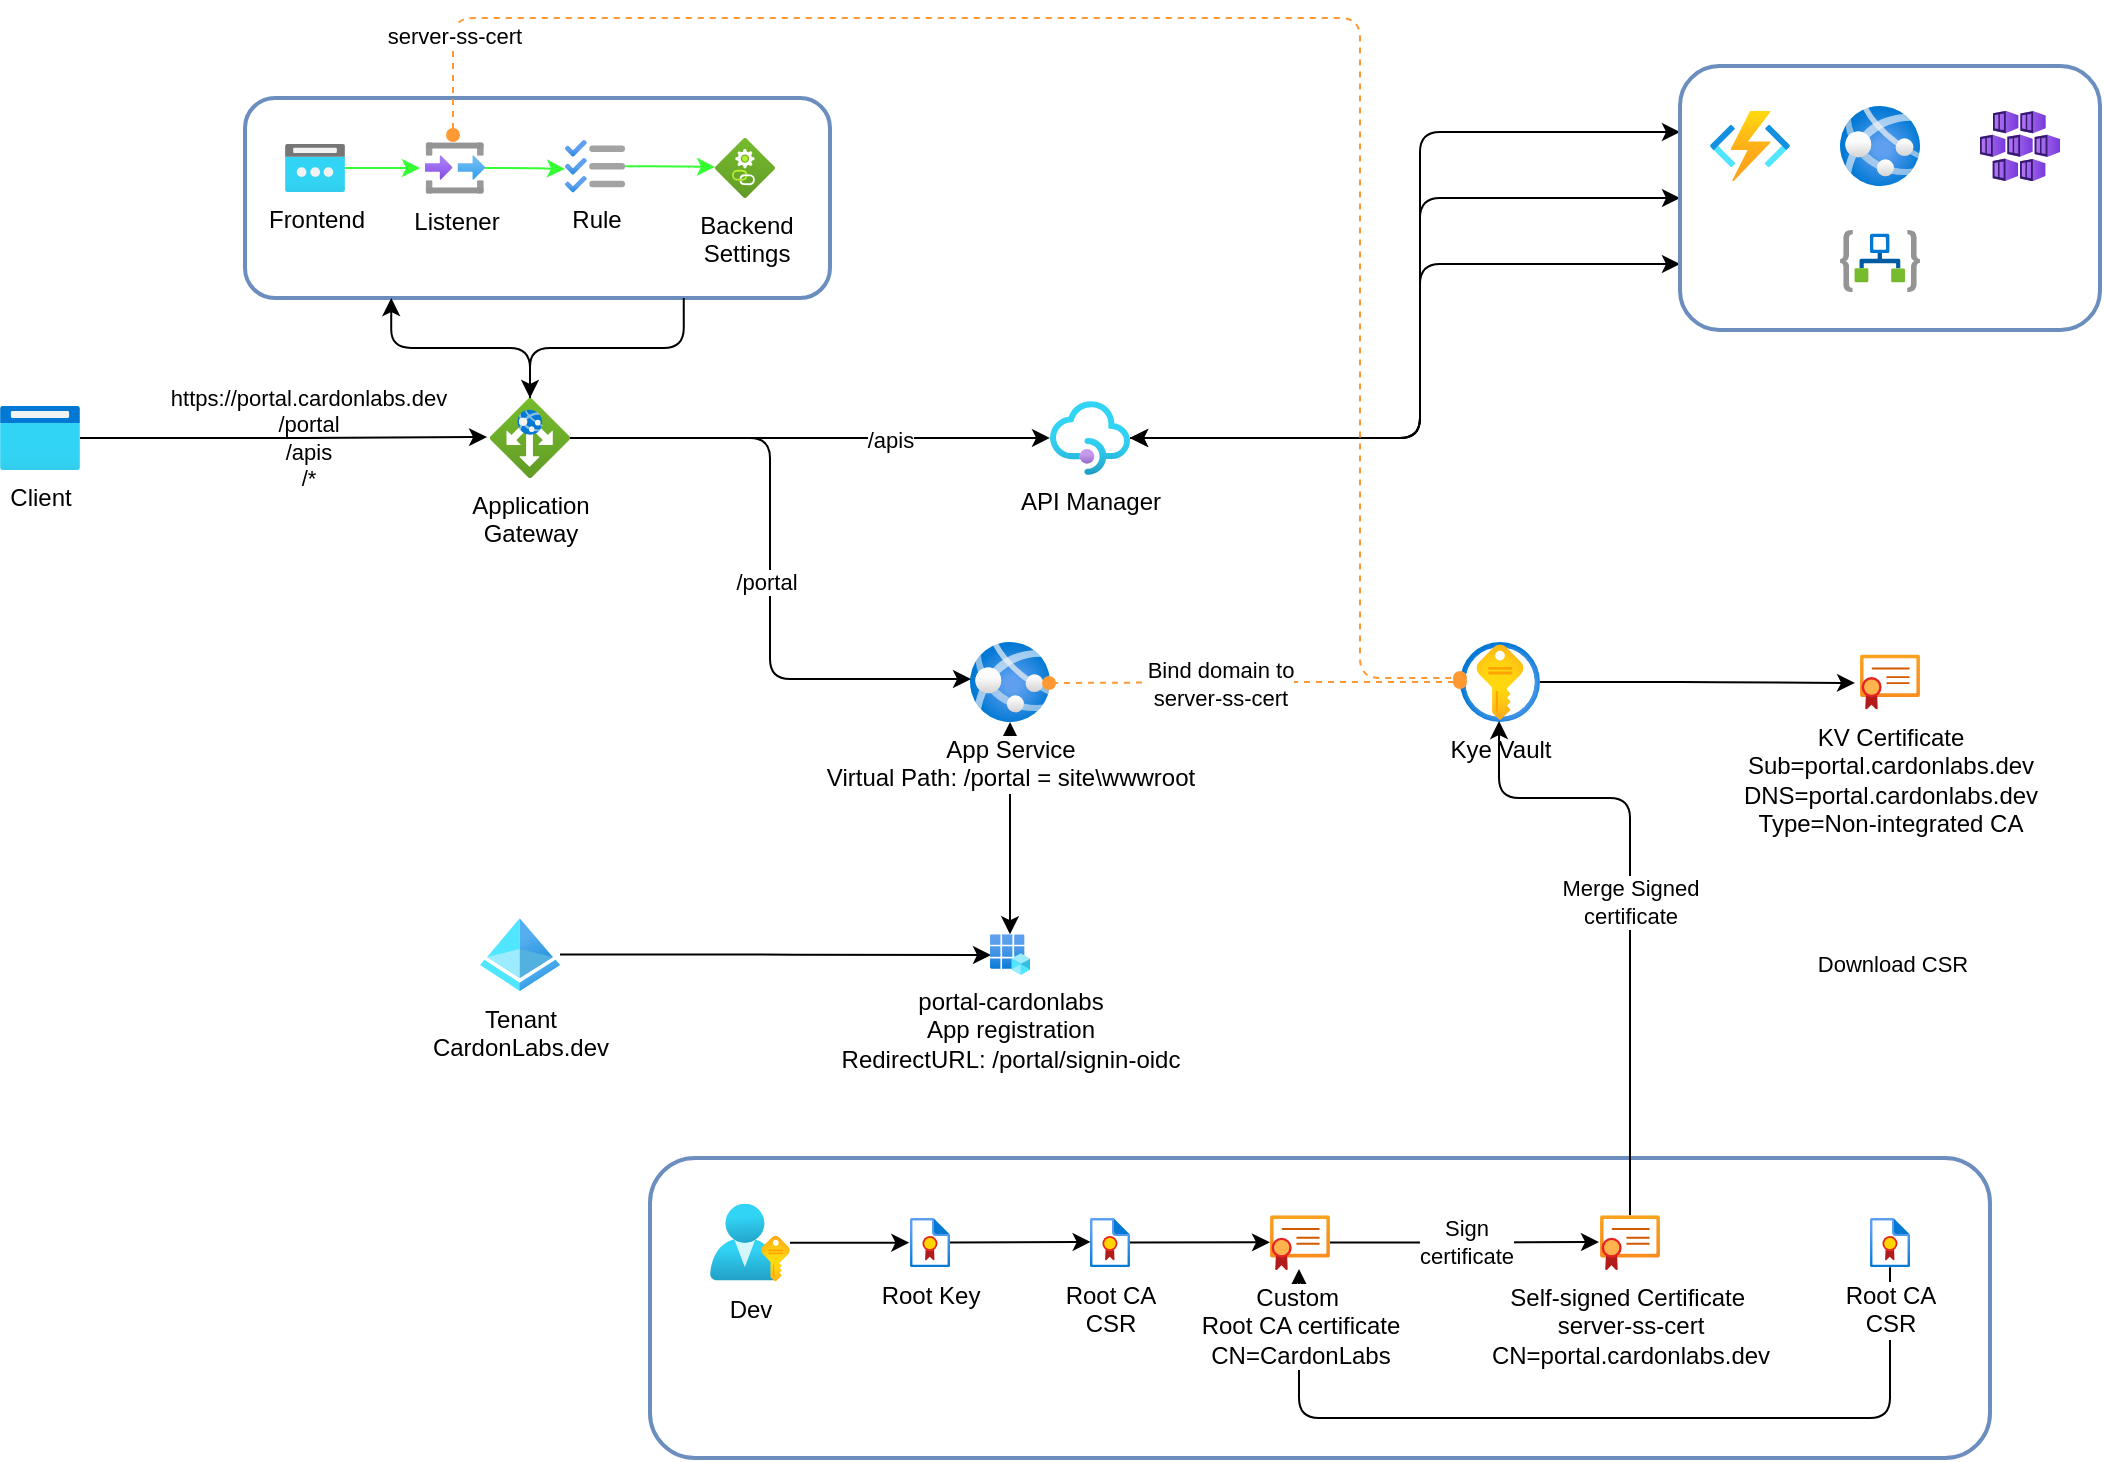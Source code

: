 <mxfile version="21.6.9" type="device">
  <diagram id="nDjplr-gej5zvjF1l5PW" name="Page-1">
    <mxGraphModel dx="487" dy="502" grid="0" gridSize="10" guides="1" tooltips="1" connect="1" arrows="1" fold="1" page="1" pageScale="1" pageWidth="1100" pageHeight="850" background="none" math="0" shadow="0">
      <root>
        <mxCell id="0" />
        <mxCell id="1" parent="0" />
        <mxCell id="74" value="Download CSR" style="edgeStyle=orthogonalEdgeStyle;html=1;entryX=0.525;entryY=0.02;entryDx=0;entryDy=0;entryPerimeter=0;startArrow=none;startFill=0;endArrow=classic;endFill=1;strokeColor=#FFFFFF;" parent="1" source="13" target="24" edge="1">
          <mxGeometry relative="1" as="geometry" />
        </mxCell>
        <mxCell id="59" value="" style="rounded=1;whiteSpace=wrap;html=1;fillColor=none;strokeColor=#6c8ebf;strokeWidth=2;" parent="1" vertex="1">
          <mxGeometry x="355" y="660" width="670" height="150" as="geometry" />
        </mxCell>
        <mxCell id="47" value="" style="rounded=1;whiteSpace=wrap;html=1;fillColor=none;strokeColor=#6c8ebf;strokeWidth=2;" parent="1" vertex="1">
          <mxGeometry x="152.5" y="130" width="292.5" height="100" as="geometry" />
        </mxCell>
        <mxCell id="50" value="&lt;span style=&quot;background-color: rgb(255, 255, 255);&quot;&gt;https://portal.cardonlabs.dev&lt;br&gt;/portal&lt;br&gt;/apis&lt;br&gt;/*&lt;/span&gt;" style="edgeStyle=orthogonalEdgeStyle;html=1;entryX=-0.037;entryY=0.488;entryDx=0;entryDy=0;entryPerimeter=0;labelBackgroundColor=none;strokeColor=#000000;" parent="1" source="2" target="5" edge="1">
          <mxGeometry x="0.005" y="-10" relative="1" as="geometry">
            <mxPoint x="1" as="offset" />
          </mxGeometry>
        </mxCell>
        <mxCell id="2" value="Client" style="aspect=fixed;html=1;points=[];align=center;image;fontSize=12;image=img/lib/azure2/general/Browser.svg;" parent="1" vertex="1">
          <mxGeometry x="30" y="284" width="40" height="32" as="geometry" />
        </mxCell>
        <mxCell id="82" style="edgeStyle=orthogonalEdgeStyle;html=1;startArrow=classic;startFill=1;endArrow=classic;endFill=1;strokeColor=#000000;" parent="1" source="4" target="72" edge="1">
          <mxGeometry relative="1" as="geometry" />
        </mxCell>
        <mxCell id="4" value="App Service&lt;br&gt;Virtual Path: /portal = site\wwwroot" style="aspect=fixed;html=1;points=[];align=center;image;fontSize=12;image=img/lib/azure2/app_services/App_Services.svg;" parent="1" vertex="1">
          <mxGeometry x="515" y="402" width="40" height="40" as="geometry" />
        </mxCell>
        <mxCell id="38" style="edgeStyle=orthogonalEdgeStyle;html=1;strokeColor=#000000;" parent="1" source="5" target="6" edge="1">
          <mxGeometry relative="1" as="geometry" />
        </mxCell>
        <mxCell id="85" value="/apis" style="edgeLabel;html=1;align=center;verticalAlign=middle;resizable=0;points=[];" parent="38" vertex="1" connectable="0">
          <mxGeometry x="0.335" relative="1" as="geometry">
            <mxPoint y="1" as="offset" />
          </mxGeometry>
        </mxCell>
        <mxCell id="39" style="edgeStyle=orthogonalEdgeStyle;html=1;entryX=0.013;entryY=0.463;entryDx=0;entryDy=0;entryPerimeter=0;strokeColor=#000000;" parent="1" source="5" target="4" edge="1">
          <mxGeometry relative="1" as="geometry">
            <Array as="points">
              <mxPoint x="415" y="300" />
              <mxPoint x="415" y="421" />
            </Array>
          </mxGeometry>
        </mxCell>
        <mxCell id="84" value="/portal" style="edgeLabel;html=1;align=center;verticalAlign=middle;resizable=0;points=[];" parent="39" vertex="1" connectable="0">
          <mxGeometry x="0.062" y="-2" relative="1" as="geometry">
            <mxPoint y="1" as="offset" />
          </mxGeometry>
        </mxCell>
        <mxCell id="51" style="edgeStyle=orthogonalEdgeStyle;html=1;entryX=0.25;entryY=1;entryDx=0;entryDy=0;strokeColor=#000000;" parent="1" source="5" target="47" edge="1">
          <mxGeometry relative="1" as="geometry" />
        </mxCell>
        <mxCell id="5" value="Application&lt;br&gt;Gateway" style="aspect=fixed;html=1;points=[];align=center;image;fontSize=12;image=img/lib/azure2/networking/Application_Gateways.svg;" parent="1" vertex="1">
          <mxGeometry x="275" y="280" width="40" height="40" as="geometry" />
        </mxCell>
        <mxCell id="37" style="edgeStyle=orthogonalEdgeStyle;html=1;entryX=0;entryY=0.75;entryDx=0;entryDy=0;strokeColor=#000000;" parent="1" source="6" target="34" edge="1">
          <mxGeometry relative="1" as="geometry">
            <Array as="points">
              <mxPoint x="740" y="300" />
              <mxPoint x="740" y="213" />
            </Array>
          </mxGeometry>
        </mxCell>
        <mxCell id="87" style="edgeStyle=orthogonalEdgeStyle;html=1;entryX=0;entryY=0.25;entryDx=0;entryDy=0;labelBackgroundColor=none;startArrow=classic;startFill=1;endArrow=classic;endFill=1;strokeColor=#000000;" parent="1" source="6" target="34" edge="1">
          <mxGeometry relative="1" as="geometry">
            <Array as="points">
              <mxPoint x="740" y="300" />
              <mxPoint x="740" y="147" />
            </Array>
          </mxGeometry>
        </mxCell>
        <mxCell id="88" style="edgeStyle=orthogonalEdgeStyle;html=1;entryX=0;entryY=0.5;entryDx=0;entryDy=0;labelBackgroundColor=none;startArrow=classic;startFill=1;endArrow=classic;endFill=1;strokeColor=#000000;" parent="1" source="6" target="34" edge="1">
          <mxGeometry relative="1" as="geometry">
            <Array as="points">
              <mxPoint x="740" y="300" />
              <mxPoint x="740" y="180" />
            </Array>
          </mxGeometry>
        </mxCell>
        <mxCell id="6" value="API Manager" style="aspect=fixed;html=1;points=[];align=center;image;fontSize=12;image=img/lib/azure2/integration/API_Management_Services.svg;" parent="1" vertex="1">
          <mxGeometry x="555" y="281.54" width="40" height="36.92" as="geometry" />
        </mxCell>
        <mxCell id="76" style="edgeStyle=orthogonalEdgeStyle;html=1;entryX=-0.083;entryY=0.518;entryDx=0;entryDy=0;entryPerimeter=0;startArrow=none;startFill=0;endArrow=classic;endFill=1;strokeColor=#000000;" parent="1" source="9" target="13" edge="1">
          <mxGeometry relative="1" as="geometry" />
        </mxCell>
        <mxCell id="9" value="Kye Vault" style="aspect=fixed;html=1;points=[];align=center;image;fontSize=12;image=img/lib/azure2/security/Key_Vaults.svg;" parent="1" vertex="1">
          <mxGeometry x="760" y="402" width="40" height="40" as="geometry" />
        </mxCell>
        <mxCell id="13" value="&lt;span style=&quot;background-color: rgb(255, 255, 255);&quot;&gt;KV Certificate&lt;br&gt;Sub=portal.cardonlabs.dev&lt;br&gt;DNS=portal.cardonlabs.dev&lt;br&gt;Type=Non-integrated CA&lt;/span&gt;" style="aspect=fixed;html=1;points=[];align=center;image;fontSize=12;image=img/lib/azure2/app_services/App_Service_Certificates.svg;labelBackgroundColor=none;" parent="1" vertex="1">
          <mxGeometry x="960" y="408.3" width="30" height="27.4" as="geometry" />
        </mxCell>
        <mxCell id="49" value="" style="group" parent="1" vertex="1" connectable="0">
          <mxGeometry x="870" y="114" width="210" height="132" as="geometry" />
        </mxCell>
        <mxCell id="34" value="" style="rounded=1;whiteSpace=wrap;html=1;fillColor=none;strokeColor=#6c8ebf;strokeWidth=2;" parent="49" vertex="1">
          <mxGeometry width="210" height="132" as="geometry" />
        </mxCell>
        <mxCell id="7" value="" style="aspect=fixed;html=1;points=[];align=center;image;fontSize=12;image=img/lib/azure2/compute/Function_Apps.svg;" parent="49" vertex="1">
          <mxGeometry x="15" y="22.36" width="40" height="35.29" as="geometry" />
        </mxCell>
        <mxCell id="30" value="" style="aspect=fixed;html=1;points=[];align=center;image;fontSize=12;image=img/lib/azure2/app_services/App_Services.svg;" parent="49" vertex="1">
          <mxGeometry x="80" y="20" width="40" height="40" as="geometry" />
        </mxCell>
        <mxCell id="35" value="" style="aspect=fixed;html=1;points=[];align=center;image;fontSize=12;image=img/lib/azure2/containers/Kubernetes_Services.svg;strokeWidth=2;fillColor=none;" parent="49" vertex="1">
          <mxGeometry x="150" y="22.36" width="40" height="35.29" as="geometry" />
        </mxCell>
        <mxCell id="36" value="" style="aspect=fixed;html=1;points=[];align=center;image;fontSize=12;image=img/lib/azure2/integration/Logic_Apps.svg;strokeWidth=2;fillColor=none;" parent="49" vertex="1">
          <mxGeometry x="80" y="82" width="40" height="31.04" as="geometry" />
        </mxCell>
        <mxCell id="53" style="edgeStyle=orthogonalEdgeStyle;html=1;exitX=0.75;exitY=1;exitDx=0;exitDy=0;entryX=0.5;entryY=0;entryDx=0;entryDy=0;entryPerimeter=0;strokeColor=#000000;" parent="1" source="47" target="5" edge="1">
          <mxGeometry relative="1" as="geometry" />
        </mxCell>
        <mxCell id="64" style="edgeStyle=orthogonalEdgeStyle;html=1;entryX=0.988;entryY=0.513;entryDx=0;entryDy=0;entryPerimeter=0;startArrow=oval;startFill=1;endArrow=oval;endFill=1;strokeColor=#FF9933;dashed=1;" parent="1" source="9" target="4" edge="1">
          <mxGeometry relative="1" as="geometry" />
        </mxCell>
        <mxCell id="86" value="Bind domain to&lt;br&gt;server-ss-cert" style="edgeLabel;html=1;align=center;verticalAlign=middle;resizable=0;points=[];" parent="64" vertex="1" connectable="0">
          <mxGeometry x="0.69" y="2" relative="1" as="geometry">
            <mxPoint x="53" y="-2" as="offset" />
          </mxGeometry>
        </mxCell>
        <mxCell id="70" style="edgeStyle=orthogonalEdgeStyle;html=1;entryX=0;entryY=0.483;entryDx=0;entryDy=0;entryPerimeter=0;startArrow=none;startFill=0;endArrow=classic;endFill=1;strokeColor=#33FF33;" parent="1" source="41" target="45" edge="1">
          <mxGeometry relative="1" as="geometry" />
        </mxCell>
        <mxCell id="41" value="Rule" style="aspect=fixed;html=1;points=[];align=center;image;fontSize=12;image=img/lib/azure2/general/Backlog.svg;strokeWidth=2;fillColor=none;" parent="1" vertex="1">
          <mxGeometry x="312.5" y="150.88" width="30" height="26.47" as="geometry" />
        </mxCell>
        <mxCell id="68" style="edgeStyle=orthogonalEdgeStyle;html=1;entryX=-0.083;entryY=0.5;entryDx=0;entryDy=0;entryPerimeter=0;startArrow=none;startFill=0;endArrow=classic;endFill=1;strokeColor=#33FF33;" parent="1" source="43" target="46" edge="1">
          <mxGeometry relative="1" as="geometry" />
        </mxCell>
        <mxCell id="43" value="Frontend" style="aspect=fixed;html=1;points=[];align=center;image;fontSize=12;image=img/lib/azure2/networking/Public_IP_Addresses.svg;strokeWidth=2;fillColor=none;" parent="1" vertex="1">
          <mxGeometry x="172.5" y="153" width="30" height="24" as="geometry" />
        </mxCell>
        <mxCell id="67" value="server-ss-cert" style="edgeStyle=orthogonalEdgeStyle;html=1;startArrow=oval;startFill=1;endArrow=oval;endFill=1;strokeColor=#FF9933;dashed=1;exitX=0.467;exitY=-0.14;exitDx=0;exitDy=0;exitPerimeter=0;" parent="1" source="46" target="9" edge="1">
          <mxGeometry x="-0.891" relative="1" as="geometry">
            <mxPoint x="720" y="420" as="targetPoint" />
            <Array as="points">
              <mxPoint x="257" y="90" />
              <mxPoint x="710" y="90" />
              <mxPoint x="710" y="420" />
            </Array>
            <mxPoint y="-1" as="offset" />
          </mxGeometry>
        </mxCell>
        <mxCell id="45" value="Backend&lt;br&gt;Settings" style="aspect=fixed;html=1;points=[];align=center;image;fontSize=12;image=img/lib/azure2/general/Resource_Linked.svg;strokeWidth=2;fillColor=none;" parent="1" vertex="1">
          <mxGeometry x="387.5" y="150" width="30" height="30" as="geometry" />
        </mxCell>
        <mxCell id="69" style="edgeStyle=orthogonalEdgeStyle;html=1;entryX=0;entryY=0.552;entryDx=0;entryDy=0;entryPerimeter=0;startArrow=none;startFill=0;endArrow=classic;endFill=1;strokeColor=#33FF33;" parent="1" source="46" target="41" edge="1">
          <mxGeometry relative="1" as="geometry" />
        </mxCell>
        <mxCell id="46" value="Listener" style="aspect=fixed;html=1;points=[];align=center;image;fontSize=12;image=img/lib/azure2/general/Input_Output.svg;strokeWidth=2;fillColor=none;" parent="1" vertex="1">
          <mxGeometry x="242.5" y="152.11" width="30" height="25.78" as="geometry" />
        </mxCell>
        <mxCell id="81" style="edgeStyle=orthogonalEdgeStyle;html=1;entryX=0.025;entryY=0.511;entryDx=0;entryDy=0;entryPerimeter=0;startArrow=none;startFill=0;endArrow=classic;endFill=1;strokeColor=#000000;" parent="1" source="71" target="72" edge="1">
          <mxGeometry relative="1" as="geometry" />
        </mxCell>
        <mxCell id="71" value="Tenant&lt;br&gt;CardonLabs.dev" style="aspect=fixed;html=1;points=[];align=center;image;fontSize=12;image=img/lib/azure2/identity/Azure_Active_Directory.svg;strokeWidth=2;fillColor=none;" parent="1" vertex="1">
          <mxGeometry x="270" y="539.99" width="40" height="36.57" as="geometry" />
        </mxCell>
        <mxCell id="72" value="portal-cardonlabs&lt;br&gt;App registration&lt;br&gt;RedirectURL: /portal/signin-oidc" style="aspect=fixed;html=1;points=[];align=center;image;fontSize=12;image=img/lib/azure2/identity/App_Registrations.svg;strokeWidth=2;fillColor=none;" parent="1" vertex="1">
          <mxGeometry x="525" y="548.12" width="20" height="20.32" as="geometry" />
        </mxCell>
        <mxCell id="79" value="Sign&lt;br&gt;certificate" style="edgeStyle=orthogonalEdgeStyle;html=1;entryX=-0.017;entryY=0.489;entryDx=0;entryDy=0;entryPerimeter=0;startArrow=none;startFill=0;endArrow=classic;endFill=1;strokeColor=#000000;" parent="1" source="3" target="8" edge="1">
          <mxGeometry relative="1" as="geometry" />
        </mxCell>
        <mxCell id="78" value="Merge Signed&lt;br&gt;certificate" style="edgeStyle=orthogonalEdgeStyle;html=1;entryX=0.488;entryY=0.988;entryDx=0;entryDy=0;entryPerimeter=0;startArrow=none;startFill=0;endArrow=classic;endFill=1;strokeColor=#000000;" parent="1" source="8" target="9" edge="1">
          <mxGeometry relative="1" as="geometry">
            <Array as="points">
              <mxPoint x="845" y="480" />
              <mxPoint x="780" y="480" />
            </Array>
          </mxGeometry>
        </mxCell>
        <mxCell id="8" value="Self-signed Certificate&amp;nbsp;&lt;br&gt;server-ss-cert&lt;br&gt;CN=portal.cardonlabs.dev" style="aspect=fixed;html=1;points=[];align=center;image;fontSize=12;image=img/lib/azure2/app_services/App_Service_Certificates.svg;" parent="1" vertex="1">
          <mxGeometry x="830" y="688.61" width="30" height="27.4" as="geometry" />
        </mxCell>
        <mxCell id="18" style="edgeStyle=none;html=1;entryX=0;entryY=0.495;entryDx=0;entryDy=0;entryPerimeter=0;strokeColor=#000000;" parent="1" source="11" target="3" edge="1">
          <mxGeometry relative="1" as="geometry" />
        </mxCell>
        <mxCell id="11" value="Root CA&lt;br&gt;CSR" style="aspect=fixed;html=1;points=[];align=center;image;fontSize=12;image=img/lib/azure2/management_governance/Compliance.svg;" parent="1" vertex="1">
          <mxGeometry x="575" y="690.005" width="20" height="24.61" as="geometry" />
        </mxCell>
        <mxCell id="17" style="edgeStyle=none;html=1;entryX=0.017;entryY=0.485;entryDx=0;entryDy=0;entryPerimeter=0;strokeColor=#000000;" parent="1" source="12" target="11" edge="1">
          <mxGeometry relative="1" as="geometry" />
        </mxCell>
        <mxCell id="12" value="Root Key" style="aspect=fixed;html=1;points=[];align=center;image;fontSize=12;image=img/lib/azure2/management_governance/Compliance.svg;" parent="1" vertex="1">
          <mxGeometry x="485" y="690.005" width="20" height="24.61" as="geometry" />
        </mxCell>
        <mxCell id="16" style="edgeStyle=none;html=1;entryX=-0.017;entryY=0.501;entryDx=0;entryDy=0;entryPerimeter=0;strokeColor=#000000;" parent="1" source="15" target="12" edge="1">
          <mxGeometry relative="1" as="geometry" />
        </mxCell>
        <mxCell id="77" value="" style="edgeStyle=orthogonalEdgeStyle;html=1;startArrow=none;startFill=0;endArrow=classic;endFill=1;strokeColor=#000000;entryX=0.483;entryY=0.981;entryDx=0;entryDy=0;entryPerimeter=0;" parent="1" source="24" target="3" edge="1">
          <mxGeometry relative="1" as="geometry">
            <Array as="points">
              <mxPoint x="975" y="790" />
              <mxPoint x="680" y="790" />
            </Array>
          </mxGeometry>
        </mxCell>
        <mxCell id="15" value="Dev" style="aspect=fixed;html=1;points=[];align=center;image;fontSize=12;image=img/lib/azure2/azure_stack/User_Subscriptions.svg;" parent="1" vertex="1">
          <mxGeometry x="385" y="682.9" width="40" height="38.82" as="geometry" />
        </mxCell>
        <mxCell id="24" value="Root CA&lt;br&gt;CSR" style="aspect=fixed;html=1;points=[];align=center;image;fontSize=12;image=img/lib/azure2/management_governance/Compliance.svg;" parent="1" vertex="1">
          <mxGeometry x="965" y="690" width="20" height="24.61" as="geometry" />
        </mxCell>
        <mxCell id="3" value="Custom&amp;nbsp;&lt;br&gt;Root CA certificate&lt;br&gt;CN=CardonLabs" style="aspect=fixed;html=1;points=[];align=center;image;fontSize=12;image=img/lib/azure2/app_services/App_Service_Certificates.svg;" parent="1" vertex="1">
          <mxGeometry x="665" y="688.61" width="30" height="27.4" as="geometry" />
        </mxCell>
      </root>
    </mxGraphModel>
  </diagram>
</mxfile>
